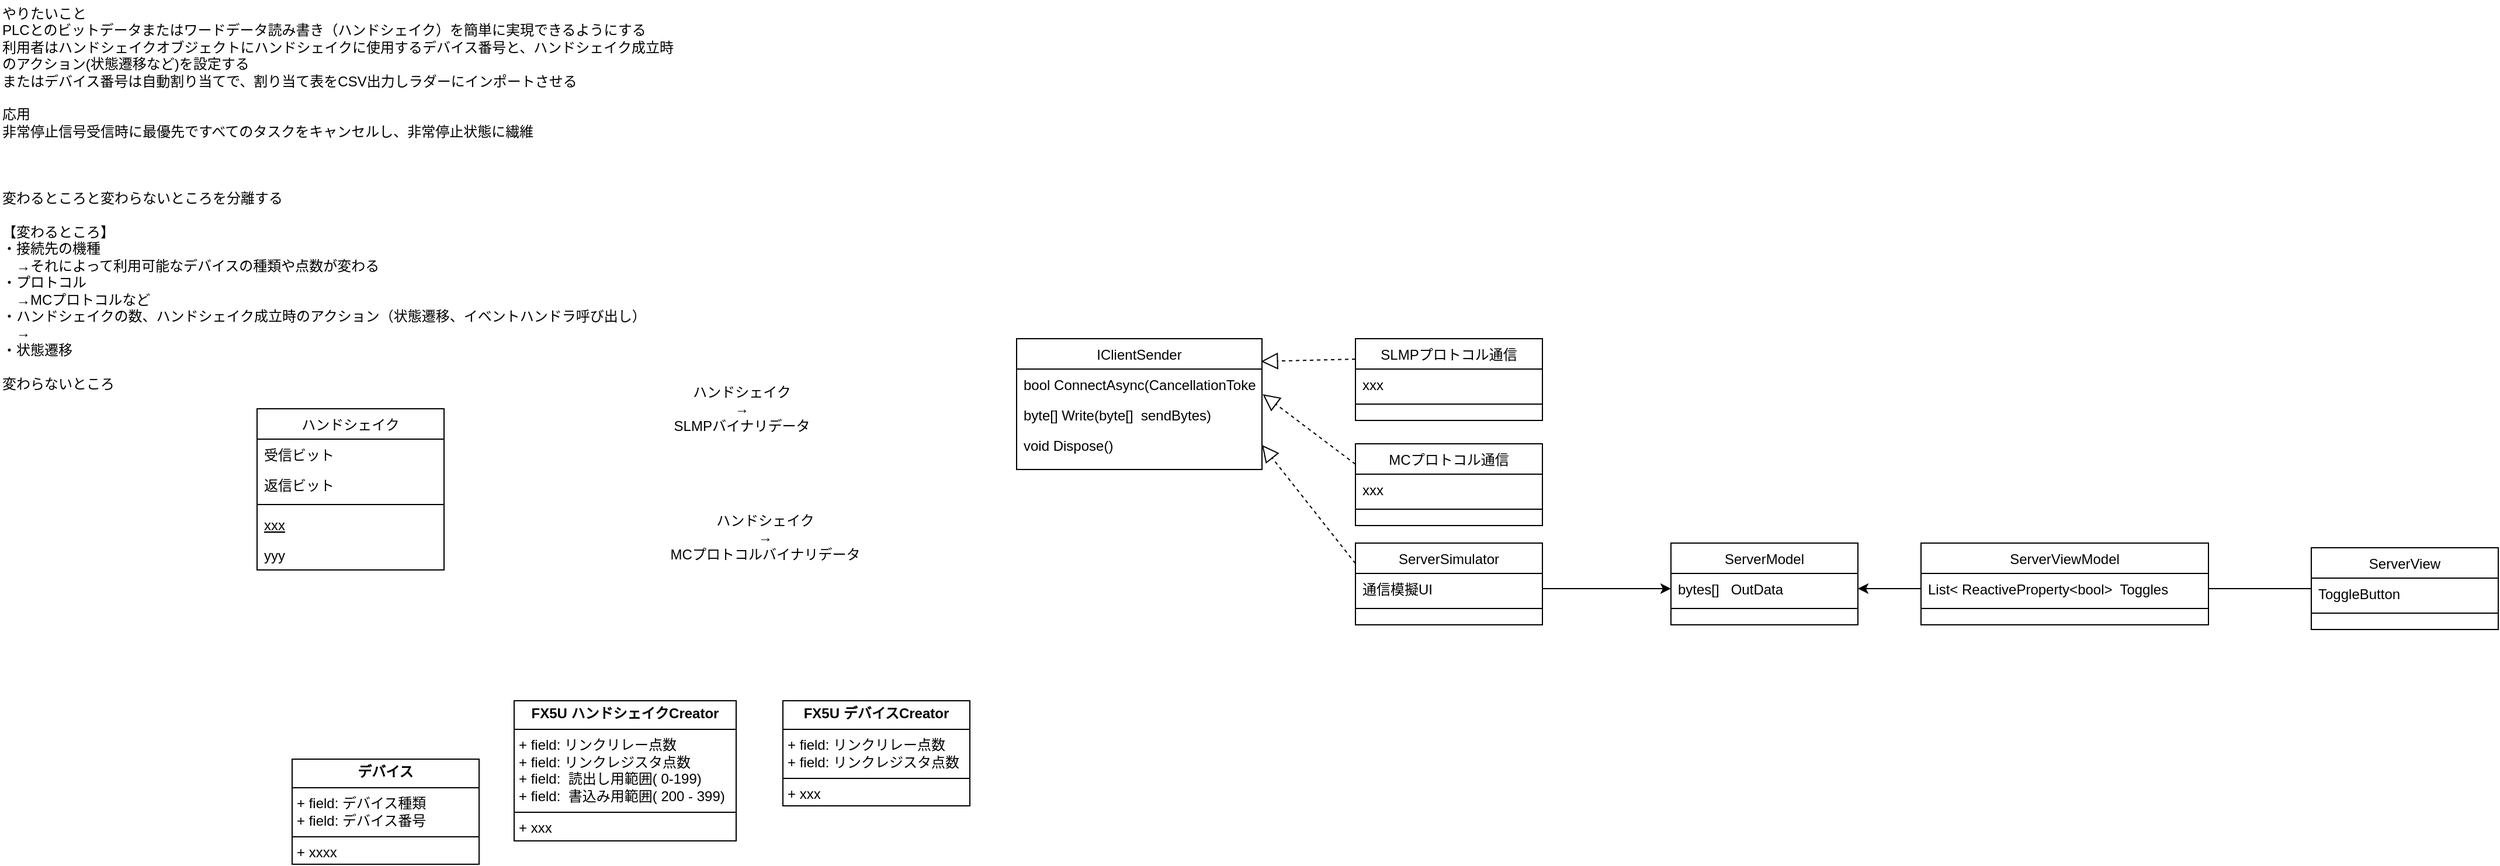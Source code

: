 <mxfile version="24.6.1" type="device" pages="2">
  <diagram id="C5RBs43oDa-KdzZeNtuy" name="Page-1">
    <mxGraphModel dx="1200" dy="834" grid="1" gridSize="10" guides="1" tooltips="1" connect="1" arrows="1" fold="1" page="1" pageScale="1" pageWidth="827" pageHeight="1169" math="0" shadow="0">
      <root>
        <mxCell id="WIyWlLk6GJQsqaUBKTNV-0" />
        <mxCell id="WIyWlLk6GJQsqaUBKTNV-1" parent="WIyWlLk6GJQsqaUBKTNV-0" />
        <mxCell id="zkfFHV4jXpPFQw0GAbJ--6" value="ハンドシェイク" style="swimlane;fontStyle=0;align=center;verticalAlign=top;childLayout=stackLayout;horizontal=1;startSize=26;horizontalStack=0;resizeParent=1;resizeLast=0;collapsible=1;marginBottom=0;rounded=0;shadow=0;strokeWidth=1;" parent="WIyWlLk6GJQsqaUBKTNV-1" vertex="1">
          <mxGeometry x="230" y="380" width="160" height="138" as="geometry">
            <mxRectangle x="130" y="380" width="160" height="26" as="alternateBounds" />
          </mxGeometry>
        </mxCell>
        <mxCell id="zkfFHV4jXpPFQw0GAbJ--7" value="受信ビット" style="text;align=left;verticalAlign=top;spacingLeft=4;spacingRight=4;overflow=hidden;rotatable=0;points=[[0,0.5],[1,0.5]];portConstraint=eastwest;" parent="zkfFHV4jXpPFQw0GAbJ--6" vertex="1">
          <mxGeometry y="26" width="160" height="26" as="geometry" />
        </mxCell>
        <mxCell id="zkfFHV4jXpPFQw0GAbJ--8" value="返信ビット" style="text;align=left;verticalAlign=top;spacingLeft=4;spacingRight=4;overflow=hidden;rotatable=0;points=[[0,0.5],[1,0.5]];portConstraint=eastwest;rounded=0;shadow=0;html=0;" parent="zkfFHV4jXpPFQw0GAbJ--6" vertex="1">
          <mxGeometry y="52" width="160" height="26" as="geometry" />
        </mxCell>
        <mxCell id="zkfFHV4jXpPFQw0GAbJ--9" value="" style="line;html=1;strokeWidth=1;align=left;verticalAlign=middle;spacingTop=-1;spacingLeft=3;spacingRight=3;rotatable=0;labelPosition=right;points=[];portConstraint=eastwest;" parent="zkfFHV4jXpPFQw0GAbJ--6" vertex="1">
          <mxGeometry y="78" width="160" height="8" as="geometry" />
        </mxCell>
        <mxCell id="zkfFHV4jXpPFQw0GAbJ--10" value="xxx" style="text;align=left;verticalAlign=top;spacingLeft=4;spacingRight=4;overflow=hidden;rotatable=0;points=[[0,0.5],[1,0.5]];portConstraint=eastwest;fontStyle=4" parent="zkfFHV4jXpPFQw0GAbJ--6" vertex="1">
          <mxGeometry y="86" width="160" height="26" as="geometry" />
        </mxCell>
        <mxCell id="zkfFHV4jXpPFQw0GAbJ--11" value="yyy" style="text;align=left;verticalAlign=top;spacingLeft=4;spacingRight=4;overflow=hidden;rotatable=0;points=[[0,0.5],[1,0.5]];portConstraint=eastwest;" parent="zkfFHV4jXpPFQw0GAbJ--6" vertex="1">
          <mxGeometry y="112" width="160" height="26" as="geometry" />
        </mxCell>
        <mxCell id="zkfFHV4jXpPFQw0GAbJ--13" value="MCプロトコル通信" style="swimlane;fontStyle=0;align=center;verticalAlign=top;childLayout=stackLayout;horizontal=1;startSize=26;horizontalStack=0;resizeParent=1;resizeLast=0;collapsible=1;marginBottom=0;rounded=0;shadow=0;strokeWidth=1;" parent="WIyWlLk6GJQsqaUBKTNV-1" vertex="1">
          <mxGeometry x="1170" y="410" width="160" height="70" as="geometry">
            <mxRectangle x="340" y="380" width="170" height="26" as="alternateBounds" />
          </mxGeometry>
        </mxCell>
        <mxCell id="zkfFHV4jXpPFQw0GAbJ--14" value="xxx" style="text;align=left;verticalAlign=top;spacingLeft=4;spacingRight=4;overflow=hidden;rotatable=0;points=[[0,0.5],[1,0.5]];portConstraint=eastwest;" parent="zkfFHV4jXpPFQw0GAbJ--13" vertex="1">
          <mxGeometry y="26" width="160" height="26" as="geometry" />
        </mxCell>
        <mxCell id="zkfFHV4jXpPFQw0GAbJ--15" value="" style="line;html=1;strokeWidth=1;align=left;verticalAlign=middle;spacingTop=-1;spacingLeft=3;spacingRight=3;rotatable=0;labelPosition=right;points=[];portConstraint=eastwest;" parent="zkfFHV4jXpPFQw0GAbJ--13" vertex="1">
          <mxGeometry y="52" width="160" height="8" as="geometry" />
        </mxCell>
        <mxCell id="940_Omwv63jLbmogFnYa-0" value="&lt;div&gt;やりたいこと&lt;/div&gt;&lt;div&gt;PLCとのビットデータまたはワードデータ読み書き（ハンドシェイク）を簡単に実現できるようにする&lt;/div&gt;&lt;div&gt;利用者はハンドシェイクオブジェクトにハンドシェイクに使用するデバイス番号と、ハンドシェイク成立時のアクション(状態遷移など)を設定する&lt;/div&gt;&lt;div&gt;またはデバイス番号は自動割り当てで、割り当て表をCSV出力しラダーにインポートさせる&lt;/div&gt;&lt;div&gt;&lt;br&gt;&lt;/div&gt;&lt;div&gt;応用&lt;/div&gt;&lt;div&gt;非常停止信号受信時に最優先ですべてのタスクをキャンセルし、非常停止状態に繊維&lt;/div&gt;&lt;div&gt;&lt;br&gt;&lt;/div&gt;&lt;div&gt;&lt;br&gt;&lt;/div&gt;&lt;div&gt;&lt;br&gt;&lt;/div&gt;変わるところと&lt;span style=&quot;background-color: initial;&quot;&gt;変わらないところを分離する&lt;/span&gt;&lt;div&gt;&lt;br&gt;&lt;/div&gt;&lt;div&gt;【変わるところ&lt;span style=&quot;background-color: initial;&quot;&gt;】&lt;/span&gt;&lt;/div&gt;&lt;div&gt;・接続先の機種&lt;/div&gt;&lt;div&gt;　→それによって利用可能なデバイスの種類や点数が変わる&lt;/div&gt;&lt;div&gt;・プロトコル&lt;/div&gt;&lt;div&gt;　→MCプロトコルなど&lt;/div&gt;&lt;div&gt;・ハンドシェイクの数、ハンドシェイク成立時のアクション（状態遷移、イベントハンドラ呼び出し）&lt;/div&gt;&lt;div&gt;　→&lt;/div&gt;&lt;div&gt;・状態遷移&lt;/div&gt;&lt;div&gt;&lt;br&gt;&lt;/div&gt;&lt;div&gt;変わらないところ&lt;/div&gt;" style="text;html=1;align=left;verticalAlign=middle;whiteSpace=wrap;rounded=0;" parent="WIyWlLk6GJQsqaUBKTNV-1" vertex="1">
          <mxGeometry x="10" y="30" width="580" height="340" as="geometry" />
        </mxCell>
        <mxCell id="940_Omwv63jLbmogFnYa-1" value="ハンドシェイク&lt;div&gt;→&lt;/div&gt;&lt;div&gt;MCプロトコルバイナリデータ&lt;/div&gt;" style="text;html=1;align=center;verticalAlign=middle;whiteSpace=wrap;rounded=0;" parent="WIyWlLk6GJQsqaUBKTNV-1" vertex="1">
          <mxGeometry x="530" y="450" width="270" height="80" as="geometry" />
        </mxCell>
        <mxCell id="940_Omwv63jLbmogFnYa-3" value="SLMPプロトコル通信" style="swimlane;fontStyle=0;align=center;verticalAlign=top;childLayout=stackLayout;horizontal=1;startSize=26;horizontalStack=0;resizeParent=1;resizeLast=0;collapsible=1;marginBottom=0;rounded=0;shadow=0;strokeWidth=1;" parent="WIyWlLk6GJQsqaUBKTNV-1" vertex="1">
          <mxGeometry x="1170" y="320" width="160" height="70" as="geometry">
            <mxRectangle x="340" y="380" width="170" height="26" as="alternateBounds" />
          </mxGeometry>
        </mxCell>
        <mxCell id="940_Omwv63jLbmogFnYa-4" value="xxx" style="text;align=left;verticalAlign=top;spacingLeft=4;spacingRight=4;overflow=hidden;rotatable=0;points=[[0,0.5],[1,0.5]];portConstraint=eastwest;" parent="940_Omwv63jLbmogFnYa-3" vertex="1">
          <mxGeometry y="26" width="160" height="26" as="geometry" />
        </mxCell>
        <mxCell id="940_Omwv63jLbmogFnYa-5" value="" style="line;html=1;strokeWidth=1;align=left;verticalAlign=middle;spacingTop=-1;spacingLeft=3;spacingRight=3;rotatable=0;labelPosition=right;points=[];portConstraint=eastwest;" parent="940_Omwv63jLbmogFnYa-3" vertex="1">
          <mxGeometry y="52" width="160" height="8" as="geometry" />
        </mxCell>
        <mxCell id="940_Omwv63jLbmogFnYa-6" value="ハンドシェイク&lt;div&gt;→&lt;/div&gt;&lt;div&gt;SLMPバイナリデータ&lt;/div&gt;" style="text;html=1;align=center;verticalAlign=middle;whiteSpace=wrap;rounded=0;" parent="WIyWlLk6GJQsqaUBKTNV-1" vertex="1">
          <mxGeometry x="510" y="340" width="270" height="80" as="geometry" />
        </mxCell>
        <mxCell id="940_Omwv63jLbmogFnYa-7" value="&lt;p style=&quot;margin:0px;margin-top:4px;text-align:center;&quot;&gt;&lt;b&gt;デバイス&lt;/b&gt;&lt;/p&gt;&lt;hr size=&quot;1&quot; style=&quot;border-style:solid;&quot;&gt;&lt;p style=&quot;margin:0px;margin-left:4px;&quot;&gt;+ field: デバイス種類&lt;/p&gt;&lt;p style=&quot;margin:0px;margin-left:4px;&quot;&gt;+ field: デバイス番号&lt;/p&gt;&lt;hr size=&quot;1&quot; style=&quot;border-style:solid;&quot;&gt;&lt;p style=&quot;margin:0px;margin-left:4px;&quot;&gt;+ xxxx&lt;/p&gt;" style="verticalAlign=top;align=left;overflow=fill;html=1;whiteSpace=wrap;" parent="WIyWlLk6GJQsqaUBKTNV-1" vertex="1">
          <mxGeometry x="260" y="680" width="160" height="90" as="geometry" />
        </mxCell>
        <mxCell id="940_Omwv63jLbmogFnYa-8" value="&lt;p style=&quot;margin:0px;margin-top:4px;text-align:center;&quot;&gt;&lt;b&gt;FX5U デバイスCreator&lt;/b&gt;&lt;/p&gt;&lt;hr size=&quot;1&quot; style=&quot;border-style:solid;&quot;&gt;&lt;p style=&quot;margin:0px;margin-left:4px;&quot;&gt;+ field: リンクリレー点数&lt;/p&gt;&lt;p style=&quot;margin:0px;margin-left:4px;&quot;&gt;+ field: リンクレジスタ点数&lt;/p&gt;&lt;hr size=&quot;1&quot; style=&quot;border-style:solid;&quot;&gt;&lt;p style=&quot;margin:0px;margin-left:4px;&quot;&gt;+ xxx&lt;/p&gt;" style="verticalAlign=top;align=left;overflow=fill;html=1;whiteSpace=wrap;" parent="WIyWlLk6GJQsqaUBKTNV-1" vertex="1">
          <mxGeometry x="680" y="630" width="160" height="90" as="geometry" />
        </mxCell>
        <mxCell id="940_Omwv63jLbmogFnYa-9" value="&lt;p style=&quot;margin:0px;margin-top:4px;text-align:center;&quot;&gt;&lt;b&gt;FX5U ハンドシェイクCreator&lt;/b&gt;&lt;/p&gt;&lt;hr size=&quot;1&quot; style=&quot;border-style:solid;&quot;&gt;&lt;p style=&quot;margin:0px;margin-left:4px;&quot;&gt;+ field: リンクリレー点数&lt;/p&gt;&lt;p style=&quot;margin:0px;margin-left:4px;&quot;&gt;+ field: リンクレジスタ点数&lt;/p&gt;&lt;p style=&quot;margin:0px;margin-left:4px;&quot;&gt;+ field:&amp;nbsp; 読出し用範囲( 0-199)&lt;/p&gt;&lt;p style=&quot;margin:0px;margin-left:4px;&quot;&gt;+ field:&amp;nbsp; 書込み用範囲( 200 - 399)&lt;/p&gt;&lt;hr size=&quot;1&quot; style=&quot;border-style:solid;&quot;&gt;&lt;p style=&quot;margin:0px;margin-left:4px;&quot;&gt;+ xxx&lt;/p&gt;" style="verticalAlign=top;align=left;overflow=fill;html=1;whiteSpace=wrap;" parent="WIyWlLk6GJQsqaUBKTNV-1" vertex="1">
          <mxGeometry x="450" y="630" width="190" height="120" as="geometry" />
        </mxCell>
        <mxCell id="Q3cwrH-sqC-1y1FqH4E7-0" value="ServerSimulator" style="swimlane;fontStyle=0;align=center;verticalAlign=top;childLayout=stackLayout;horizontal=1;startSize=26;horizontalStack=0;resizeParent=1;resizeLast=0;collapsible=1;marginBottom=0;rounded=0;shadow=0;strokeWidth=1;" vertex="1" parent="WIyWlLk6GJQsqaUBKTNV-1">
          <mxGeometry x="1170" y="495" width="160" height="70" as="geometry">
            <mxRectangle x="340" y="380" width="170" height="26" as="alternateBounds" />
          </mxGeometry>
        </mxCell>
        <mxCell id="Q3cwrH-sqC-1y1FqH4E7-1" value="通信模擬UI" style="text;align=left;verticalAlign=top;spacingLeft=4;spacingRight=4;overflow=hidden;rotatable=0;points=[[0,0.5],[1,0.5]];portConstraint=eastwest;" vertex="1" parent="Q3cwrH-sqC-1y1FqH4E7-0">
          <mxGeometry y="26" width="160" height="26" as="geometry" />
        </mxCell>
        <mxCell id="Q3cwrH-sqC-1y1FqH4E7-2" value="" style="line;html=1;strokeWidth=1;align=left;verticalAlign=middle;spacingTop=-1;spacingLeft=3;spacingRight=3;rotatable=0;labelPosition=right;points=[];portConstraint=eastwest;" vertex="1" parent="Q3cwrH-sqC-1y1FqH4E7-0">
          <mxGeometry y="52" width="160" height="8" as="geometry" />
        </mxCell>
        <mxCell id="Q3cwrH-sqC-1y1FqH4E7-3" value="IClientSender" style="swimlane;fontStyle=0;align=center;verticalAlign=top;childLayout=stackLayout;horizontal=1;startSize=26;horizontalStack=0;resizeParent=1;resizeLast=0;collapsible=1;marginBottom=0;rounded=0;shadow=0;strokeWidth=1;" vertex="1" parent="WIyWlLk6GJQsqaUBKTNV-1">
          <mxGeometry x="880" y="320" width="210" height="112" as="geometry">
            <mxRectangle x="340" y="380" width="170" height="26" as="alternateBounds" />
          </mxGeometry>
        </mxCell>
        <mxCell id="Q3cwrH-sqC-1y1FqH4E7-4" value="bool ConnectAsync(CancellationToken token)" style="text;align=left;verticalAlign=top;spacingLeft=4;spacingRight=4;overflow=hidden;rotatable=0;points=[[0,0.5],[1,0.5]];portConstraint=eastwest;" vertex="1" parent="Q3cwrH-sqC-1y1FqH4E7-3">
          <mxGeometry y="26" width="210" height="26" as="geometry" />
        </mxCell>
        <mxCell id="Q3cwrH-sqC-1y1FqH4E7-7" value="byte[] Write(byte[]  sendBytes)" style="text;align=left;verticalAlign=top;spacingLeft=4;spacingRight=4;overflow=hidden;rotatable=0;points=[[0,0.5],[1,0.5]];portConstraint=eastwest;" vertex="1" parent="Q3cwrH-sqC-1y1FqH4E7-3">
          <mxGeometry y="52" width="210" height="26" as="geometry" />
        </mxCell>
        <mxCell id="Q3cwrH-sqC-1y1FqH4E7-6" value="void Dispose()" style="text;align=left;verticalAlign=top;spacingLeft=4;spacingRight=4;overflow=hidden;rotatable=0;points=[[0,0.5],[1,0.5]];portConstraint=eastwest;" vertex="1" parent="Q3cwrH-sqC-1y1FqH4E7-3">
          <mxGeometry y="78" width="210" height="26" as="geometry" />
        </mxCell>
        <mxCell id="Q3cwrH-sqC-1y1FqH4E7-8" value="" style="endArrow=block;dashed=1;endFill=0;endSize=12;html=1;rounded=0;exitX=0;exitY=0.25;exitDx=0;exitDy=0;entryX=0.996;entryY=0.174;entryDx=0;entryDy=0;entryPerimeter=0;" edge="1" parent="WIyWlLk6GJQsqaUBKTNV-1" source="940_Omwv63jLbmogFnYa-3" target="Q3cwrH-sqC-1y1FqH4E7-3">
          <mxGeometry width="160" relative="1" as="geometry">
            <mxPoint x="1140" y="510" as="sourcePoint" />
            <mxPoint x="1300" y="510" as="targetPoint" />
          </mxGeometry>
        </mxCell>
        <mxCell id="Q3cwrH-sqC-1y1FqH4E7-9" value="" style="endArrow=block;dashed=1;endFill=0;endSize=12;html=1;rounded=0;exitX=0;exitY=0.25;exitDx=0;exitDy=0;entryX=1.003;entryY=0.831;entryDx=0;entryDy=0;entryPerimeter=0;" edge="1" parent="WIyWlLk6GJQsqaUBKTNV-1" source="zkfFHV4jXpPFQw0GAbJ--13" target="Q3cwrH-sqC-1y1FqH4E7-4">
          <mxGeometry width="160" relative="1" as="geometry">
            <mxPoint x="1180" y="348" as="sourcePoint" />
            <mxPoint x="1099" y="349" as="targetPoint" />
          </mxGeometry>
        </mxCell>
        <mxCell id="Q3cwrH-sqC-1y1FqH4E7-10" value="" style="endArrow=block;dashed=1;endFill=0;endSize=12;html=1;rounded=0;exitX=0;exitY=0.25;exitDx=0;exitDy=0;entryX=1;entryY=0.5;entryDx=0;entryDy=0;" edge="1" parent="WIyWlLk6GJQsqaUBKTNV-1" source="Q3cwrH-sqC-1y1FqH4E7-0" target="Q3cwrH-sqC-1y1FqH4E7-6">
          <mxGeometry width="160" relative="1" as="geometry">
            <mxPoint x="1180" y="438" as="sourcePoint" />
            <mxPoint x="1101" y="378" as="targetPoint" />
          </mxGeometry>
        </mxCell>
        <mxCell id="Q3cwrH-sqC-1y1FqH4E7-11" value="ServerModel" style="swimlane;fontStyle=0;align=center;verticalAlign=top;childLayout=stackLayout;horizontal=1;startSize=26;horizontalStack=0;resizeParent=1;resizeLast=0;collapsible=1;marginBottom=0;rounded=0;shadow=0;strokeWidth=1;" vertex="1" parent="WIyWlLk6GJQsqaUBKTNV-1">
          <mxGeometry x="1440" y="495" width="160" height="70" as="geometry">
            <mxRectangle x="340" y="380" width="170" height="26" as="alternateBounds" />
          </mxGeometry>
        </mxCell>
        <mxCell id="Q3cwrH-sqC-1y1FqH4E7-12" value="bytes[]   OutData" style="text;align=left;verticalAlign=top;spacingLeft=4;spacingRight=4;overflow=hidden;rotatable=0;points=[[0,0.5],[1,0.5]];portConstraint=eastwest;" vertex="1" parent="Q3cwrH-sqC-1y1FqH4E7-11">
          <mxGeometry y="26" width="160" height="26" as="geometry" />
        </mxCell>
        <mxCell id="Q3cwrH-sqC-1y1FqH4E7-13" value="" style="line;html=1;strokeWidth=1;align=left;verticalAlign=middle;spacingTop=-1;spacingLeft=3;spacingRight=3;rotatable=0;labelPosition=right;points=[];portConstraint=eastwest;" vertex="1" parent="Q3cwrH-sqC-1y1FqH4E7-11">
          <mxGeometry y="52" width="160" height="8" as="geometry" />
        </mxCell>
        <mxCell id="Q3cwrH-sqC-1y1FqH4E7-14" style="edgeStyle=orthogonalEdgeStyle;rounded=0;orthogonalLoop=1;jettySize=auto;html=1;exitX=1;exitY=0.5;exitDx=0;exitDy=0;entryX=0;entryY=0.5;entryDx=0;entryDy=0;" edge="1" parent="WIyWlLk6GJQsqaUBKTNV-1" source="Q3cwrH-sqC-1y1FqH4E7-1" target="Q3cwrH-sqC-1y1FqH4E7-12">
          <mxGeometry relative="1" as="geometry" />
        </mxCell>
        <mxCell id="Q3cwrH-sqC-1y1FqH4E7-15" value="ServerViewModel" style="swimlane;fontStyle=0;align=center;verticalAlign=top;childLayout=stackLayout;horizontal=1;startSize=26;horizontalStack=0;resizeParent=1;resizeLast=0;collapsible=1;marginBottom=0;rounded=0;shadow=0;strokeWidth=1;" vertex="1" parent="WIyWlLk6GJQsqaUBKTNV-1">
          <mxGeometry x="1654" y="495" width="246" height="70" as="geometry">
            <mxRectangle x="340" y="380" width="170" height="26" as="alternateBounds" />
          </mxGeometry>
        </mxCell>
        <mxCell id="Q3cwrH-sqC-1y1FqH4E7-16" value="List&lt; ReactiveProperty&lt;bool&gt;  Toggles" style="text;align=left;verticalAlign=top;spacingLeft=4;spacingRight=4;overflow=hidden;rotatable=0;points=[[0,0.5],[1,0.5]];portConstraint=eastwest;" vertex="1" parent="Q3cwrH-sqC-1y1FqH4E7-15">
          <mxGeometry y="26" width="246" height="26" as="geometry" />
        </mxCell>
        <mxCell id="Q3cwrH-sqC-1y1FqH4E7-17" value="" style="line;html=1;strokeWidth=1;align=left;verticalAlign=middle;spacingTop=-1;spacingLeft=3;spacingRight=3;rotatable=0;labelPosition=right;points=[];portConstraint=eastwest;" vertex="1" parent="Q3cwrH-sqC-1y1FqH4E7-15">
          <mxGeometry y="52" width="246" height="8" as="geometry" />
        </mxCell>
        <mxCell id="Q3cwrH-sqC-1y1FqH4E7-18" style="edgeStyle=orthogonalEdgeStyle;rounded=0;orthogonalLoop=1;jettySize=auto;html=1;exitX=0;exitY=0.5;exitDx=0;exitDy=0;entryX=1;entryY=0.5;entryDx=0;entryDy=0;" edge="1" parent="WIyWlLk6GJQsqaUBKTNV-1" source="Q3cwrH-sqC-1y1FqH4E7-16" target="Q3cwrH-sqC-1y1FqH4E7-12">
          <mxGeometry relative="1" as="geometry" />
        </mxCell>
        <mxCell id="Q3cwrH-sqC-1y1FqH4E7-19" value="ServerView" style="swimlane;fontStyle=0;align=center;verticalAlign=top;childLayout=stackLayout;horizontal=1;startSize=26;horizontalStack=0;resizeParent=1;resizeLast=0;collapsible=1;marginBottom=0;rounded=0;shadow=0;strokeWidth=1;" vertex="1" parent="WIyWlLk6GJQsqaUBKTNV-1">
          <mxGeometry x="1988" y="499" width="160" height="70" as="geometry">
            <mxRectangle x="340" y="380" width="170" height="26" as="alternateBounds" />
          </mxGeometry>
        </mxCell>
        <mxCell id="Q3cwrH-sqC-1y1FqH4E7-20" value="ToggleButton" style="text;align=left;verticalAlign=top;spacingLeft=4;spacingRight=4;overflow=hidden;rotatable=0;points=[[0,0.5],[1,0.5]];portConstraint=eastwest;" vertex="1" parent="Q3cwrH-sqC-1y1FqH4E7-19">
          <mxGeometry y="26" width="160" height="26" as="geometry" />
        </mxCell>
        <mxCell id="Q3cwrH-sqC-1y1FqH4E7-21" value="" style="line;html=1;strokeWidth=1;align=left;verticalAlign=middle;spacingTop=-1;spacingLeft=3;spacingRight=3;rotatable=0;labelPosition=right;points=[];portConstraint=eastwest;" vertex="1" parent="Q3cwrH-sqC-1y1FqH4E7-19">
          <mxGeometry y="52" width="160" height="8" as="geometry" />
        </mxCell>
        <mxCell id="Q3cwrH-sqC-1y1FqH4E7-22" style="edgeStyle=orthogonalEdgeStyle;rounded=0;orthogonalLoop=1;jettySize=auto;html=1;exitX=1;exitY=0.5;exitDx=0;exitDy=0;entryX=0;entryY=0.5;entryDx=0;entryDy=0;endArrow=none;endFill=0;" edge="1" parent="WIyWlLk6GJQsqaUBKTNV-1" source="Q3cwrH-sqC-1y1FqH4E7-16" target="Q3cwrH-sqC-1y1FqH4E7-19">
          <mxGeometry relative="1" as="geometry" />
        </mxCell>
      </root>
    </mxGraphModel>
  </diagram>
  <diagram id="rsllu01NHJ9RUXxJZeRF" name="ページ2">
    <mxGraphModel dx="794" dy="458" grid="1" gridSize="10" guides="1" tooltips="1" connect="1" arrows="1" fold="1" page="1" pageScale="1" pageWidth="827" pageHeight="1169" math="0" shadow="0">
      <root>
        <mxCell id="0" />
        <mxCell id="1" parent="0" />
        <mxCell id="x0DQnoa2NH1xkuh1wF-T-1" value="Text" style="text;html=1;align=center;verticalAlign=middle;whiteSpace=wrap;rounded=0;" vertex="1" parent="1">
          <mxGeometry x="30" y="60" width="60" height="30" as="geometry" />
        </mxCell>
      </root>
    </mxGraphModel>
  </diagram>
</mxfile>
